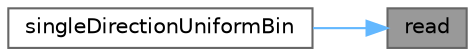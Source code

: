 digraph "read"
{
 // LATEX_PDF_SIZE
  bgcolor="transparent";
  edge [fontname=Helvetica,fontsize=10,labelfontname=Helvetica,labelfontsize=10];
  node [fontname=Helvetica,fontsize=10,shape=box,height=0.2,width=0.4];
  rankdir="RL";
  Node1 [id="Node000001",label="read",height=0.2,width=0.4,color="gray40", fillcolor="grey60", style="filled", fontcolor="black",tooltip=" "];
  Node1 -> Node2 [id="edge1_Node000001_Node000002",dir="back",color="steelblue1",style="solid",tooltip=" "];
  Node2 [id="Node000002",label="singleDirectionUniformBin",height=0.2,width=0.4,color="grey40", fillcolor="white", style="filled",URL="$classFoam_1_1binModels_1_1singleDirectionUniformBin.html#a39e84fd18ad04f3d03ec5e7c076b3a5d",tooltip=" "];
}
